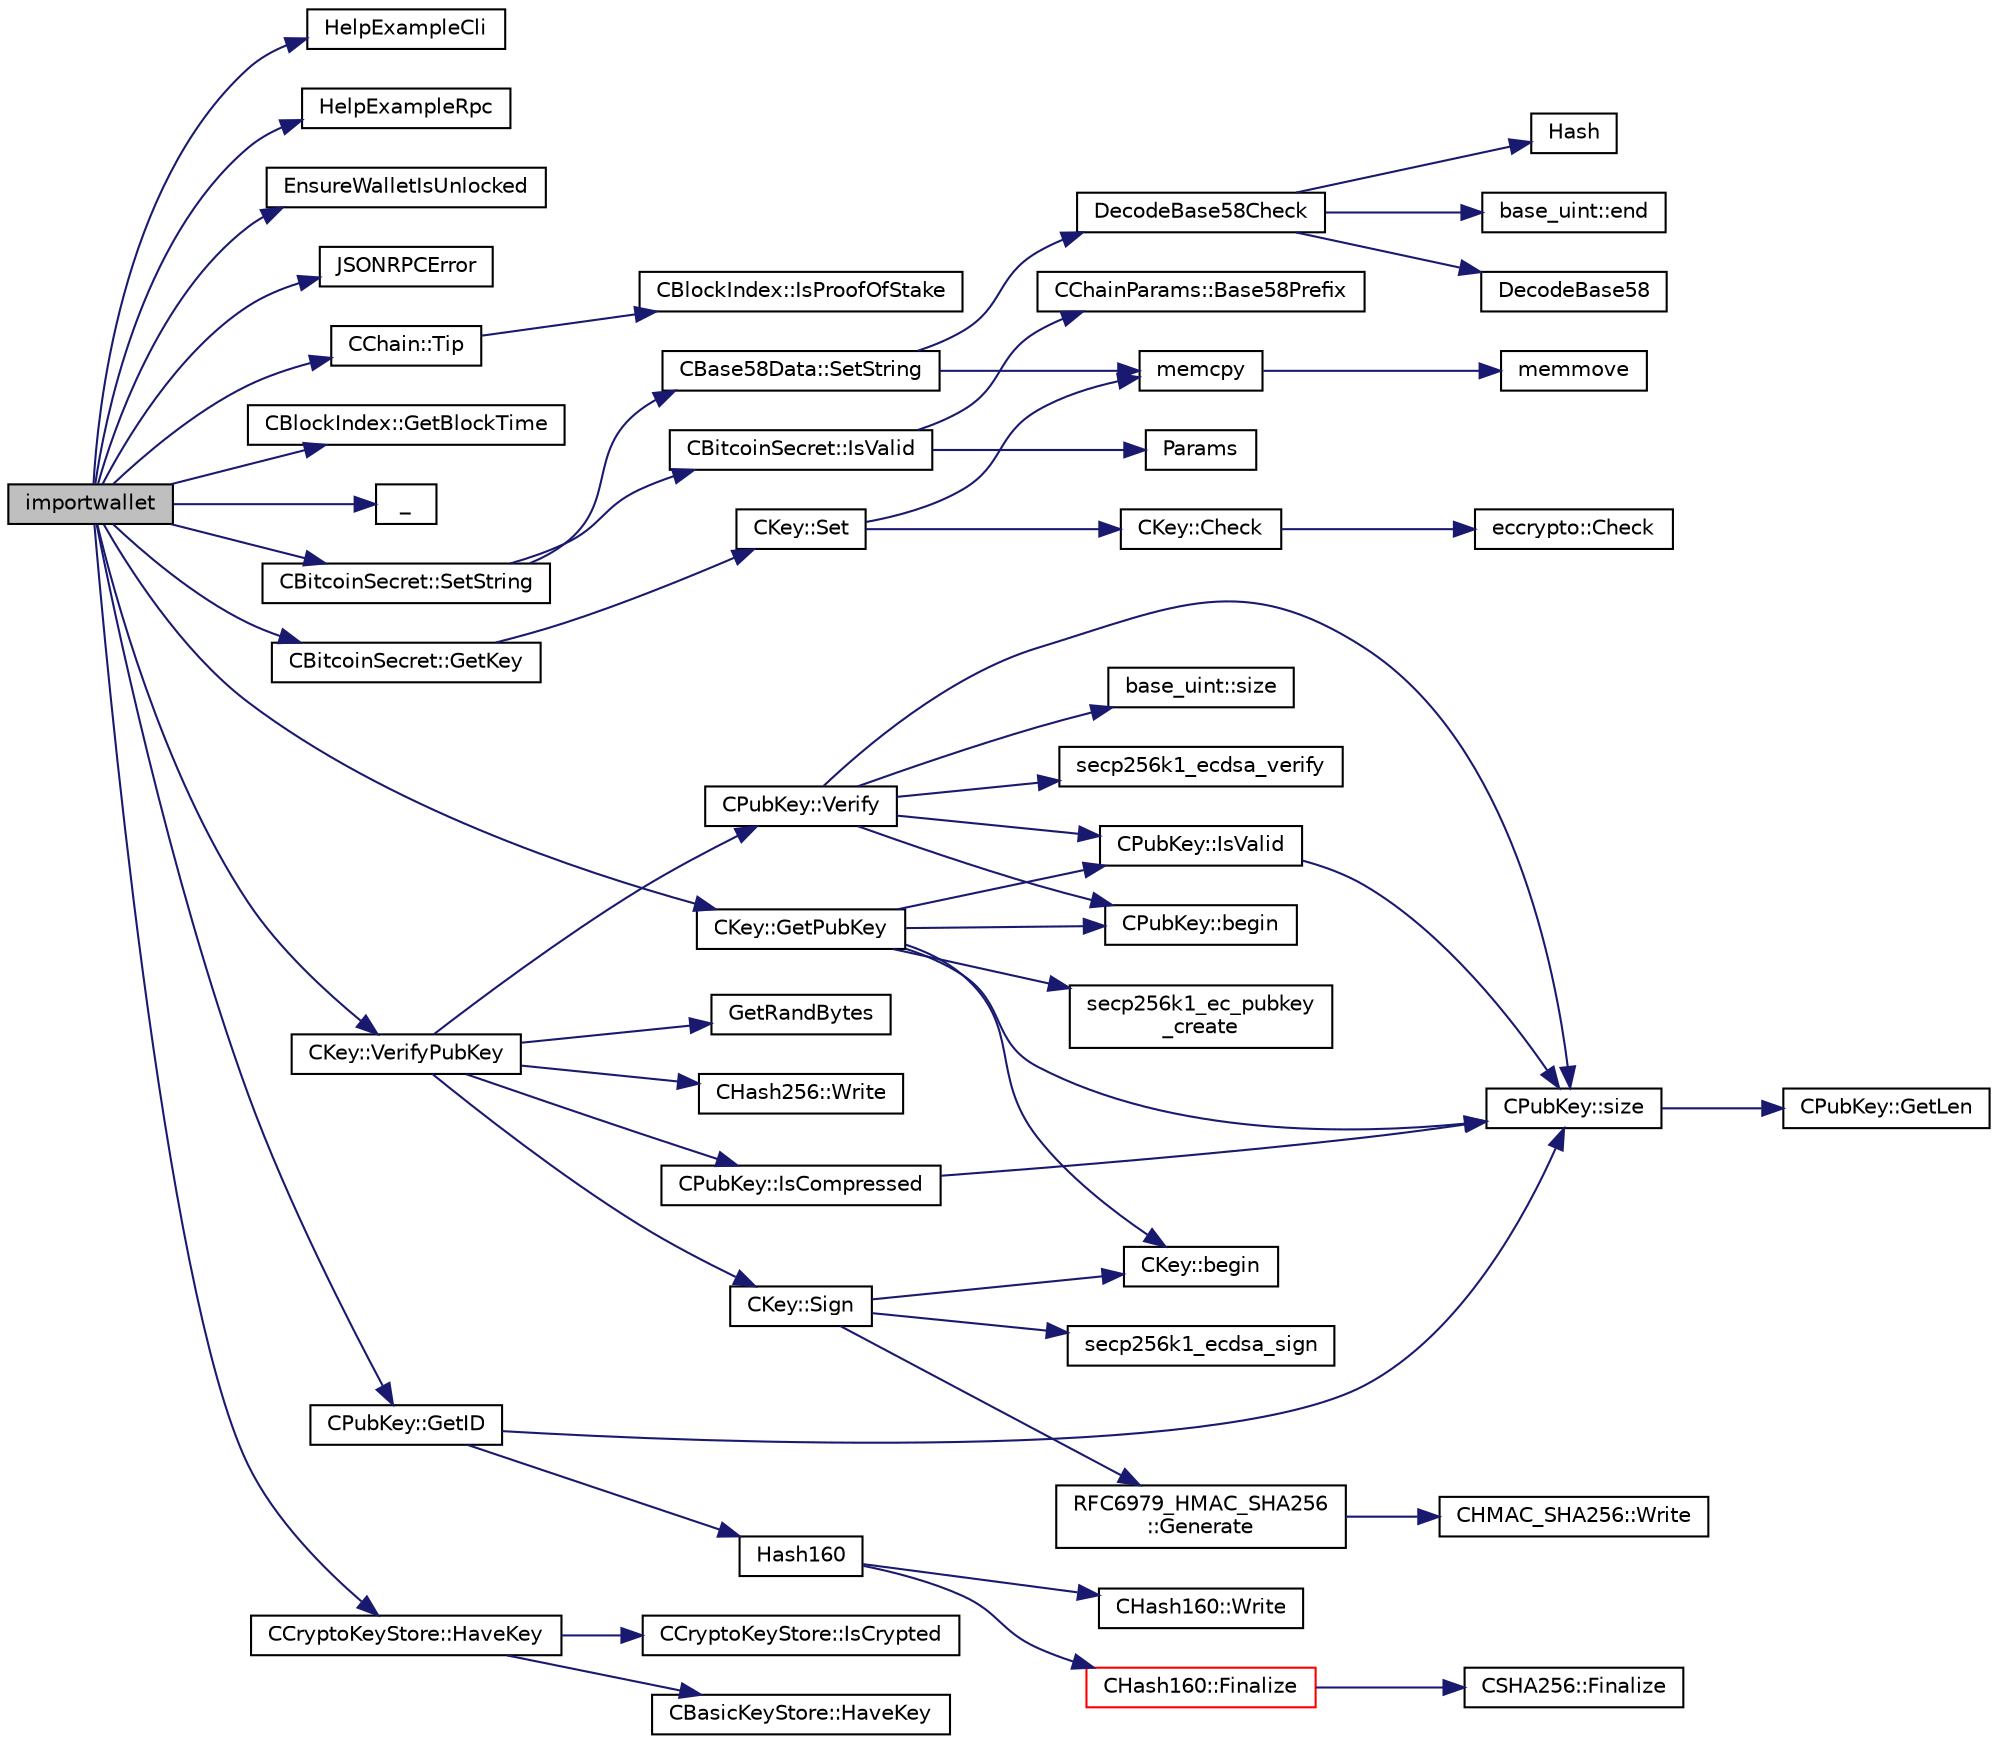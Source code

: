 digraph "importwallet"
{
  edge [fontname="Helvetica",fontsize="10",labelfontname="Helvetica",labelfontsize="10"];
  node [fontname="Helvetica",fontsize="10",shape=record];
  rankdir="LR";
  Node303 [label="importwallet",height=0.2,width=0.4,color="black", fillcolor="grey75", style="filled", fontcolor="black"];
  Node303 -> Node304 [color="midnightblue",fontsize="10",style="solid",fontname="Helvetica"];
  Node304 [label="HelpExampleCli",height=0.2,width=0.4,color="black", fillcolor="white", style="filled",URL="$rpcserver_8cpp.html#ac01ac6eab5467567ed0da106814e04ec"];
  Node303 -> Node305 [color="midnightblue",fontsize="10",style="solid",fontname="Helvetica"];
  Node305 [label="HelpExampleRpc",height=0.2,width=0.4,color="black", fillcolor="white", style="filled",URL="$rpcserver_8cpp.html#a06ea60e24e5a1053a14a11b1009bf9ef"];
  Node303 -> Node306 [color="midnightblue",fontsize="10",style="solid",fontname="Helvetica"];
  Node306 [label="EnsureWalletIsUnlocked",height=0.2,width=0.4,color="black", fillcolor="white", style="filled",URL="$rpcdump_8cpp.html#a8f837f6d506b9719cef93188db00fd3c"];
  Node303 -> Node307 [color="midnightblue",fontsize="10",style="solid",fontname="Helvetica"];
  Node307 [label="JSONRPCError",height=0.2,width=0.4,color="black", fillcolor="white", style="filled",URL="$rpcprotocol_8cpp.html#a17b1bb111ab339efc951929834766039"];
  Node303 -> Node308 [color="midnightblue",fontsize="10",style="solid",fontname="Helvetica"];
  Node308 [label="CChain::Tip",height=0.2,width=0.4,color="black", fillcolor="white", style="filled",URL="$class_c_chain.html#a40ccefec14f8f3195c08c827af8cf412",tooltip="Returns the index entry for the tip of this chain, or NULL if none. "];
  Node308 -> Node309 [color="midnightblue",fontsize="10",style="solid",fontname="Helvetica"];
  Node309 [label="CBlockIndex::IsProofOfStake",height=0.2,width=0.4,color="black", fillcolor="white", style="filled",URL="$class_c_block_index.html#a2438a891e9d43821c0d99e1bdac56fde"];
  Node303 -> Node310 [color="midnightblue",fontsize="10",style="solid",fontname="Helvetica"];
  Node310 [label="CBlockIndex::GetBlockTime",height=0.2,width=0.4,color="black", fillcolor="white", style="filled",URL="$class_c_block_index.html#a9fe0d4463c07c466f66252e8eec25f5c"];
  Node303 -> Node311 [color="midnightblue",fontsize="10",style="solid",fontname="Helvetica"];
  Node311 [label="_",height=0.2,width=0.4,color="black", fillcolor="white", style="filled",URL="$ui__interface_8h.html#aad133bb6103b53cebf03fd01e2f11ba1",tooltip="Translation function: Call Translate signal on UI interface, which returns a boost::optional result..."];
  Node303 -> Node312 [color="midnightblue",fontsize="10",style="solid",fontname="Helvetica"];
  Node312 [label="CBitcoinSecret::SetString",height=0.2,width=0.4,color="black", fillcolor="white", style="filled",URL="$class_c_bitcoin_secret.html#a6a8aff02f66099f33f573ad3e6375bb1"];
  Node312 -> Node313 [color="midnightblue",fontsize="10",style="solid",fontname="Helvetica"];
  Node313 [label="CBase58Data::SetString",height=0.2,width=0.4,color="black", fillcolor="white", style="filled",URL="$class_c_base58_data.html#a250fa3bc97d03c7d87de5485c8b49b57"];
  Node313 -> Node314 [color="midnightblue",fontsize="10",style="solid",fontname="Helvetica"];
  Node314 [label="DecodeBase58Check",height=0.2,width=0.4,color="black", fillcolor="white", style="filled",URL="$base58_8cpp.html#ae2dc7ad63e243509e0871ec4a5890678",tooltip="Decode a base58-encoded string (psz) that includes a checksum into a byte vector (vchRet), return true if decoding is successful. "];
  Node314 -> Node315 [color="midnightblue",fontsize="10",style="solid",fontname="Helvetica"];
  Node315 [label="DecodeBase58",height=0.2,width=0.4,color="black", fillcolor="white", style="filled",URL="$base58_8cpp.html#a0f74d1d6e7e982cad4b0e538acea4538",tooltip="Decode a base58-encoded string (psz) into a byte vector (vchRet). "];
  Node314 -> Node316 [color="midnightblue",fontsize="10",style="solid",fontname="Helvetica"];
  Node316 [label="Hash",height=0.2,width=0.4,color="black", fillcolor="white", style="filled",URL="$hash_8h.html#a12c5e981d7f5f2850027fd5e932eff61",tooltip="Compute the 256-bit hash of a std::string. "];
  Node314 -> Node317 [color="midnightblue",fontsize="10",style="solid",fontname="Helvetica"];
  Node317 [label="base_uint::end",height=0.2,width=0.4,color="black", fillcolor="white", style="filled",URL="$classbase__uint.html#a76539ef6be800bc02e4038f457a4f74a"];
  Node313 -> Node318 [color="midnightblue",fontsize="10",style="solid",fontname="Helvetica"];
  Node318 [label="memcpy",height=0.2,width=0.4,color="black", fillcolor="white", style="filled",URL="$glibc__compat_8cpp.html#a0f46826ab0466591e136db24394923cf"];
  Node318 -> Node319 [color="midnightblue",fontsize="10",style="solid",fontname="Helvetica"];
  Node319 [label="memmove",height=0.2,width=0.4,color="black", fillcolor="white", style="filled",URL="$glibc__compat_8cpp.html#a9778d49e9029dd75bc53ecbbf9f5e9a1"];
  Node312 -> Node320 [color="midnightblue",fontsize="10",style="solid",fontname="Helvetica"];
  Node320 [label="CBitcoinSecret::IsValid",height=0.2,width=0.4,color="black", fillcolor="white", style="filled",URL="$class_c_bitcoin_secret.html#a2a93fa8a09826ff63498cb3e4370c154"];
  Node320 -> Node321 [color="midnightblue",fontsize="10",style="solid",fontname="Helvetica"];
  Node321 [label="Params",height=0.2,width=0.4,color="black", fillcolor="white", style="filled",URL="$chainparams_8cpp.html#ace5c5b706d71a324a417dd2db394fd4a",tooltip="Return the currently selected parameters. "];
  Node320 -> Node322 [color="midnightblue",fontsize="10",style="solid",fontname="Helvetica"];
  Node322 [label="CChainParams::Base58Prefix",height=0.2,width=0.4,color="black", fillcolor="white", style="filled",URL="$class_c_chain_params.html#a103c58eca4a26a71201882b3ed6c4cb4"];
  Node303 -> Node323 [color="midnightblue",fontsize="10",style="solid",fontname="Helvetica"];
  Node323 [label="CBitcoinSecret::GetKey",height=0.2,width=0.4,color="black", fillcolor="white", style="filled",URL="$class_c_bitcoin_secret.html#a4d6bf559d092e6d47f8001c7171096df"];
  Node323 -> Node324 [color="midnightblue",fontsize="10",style="solid",fontname="Helvetica"];
  Node324 [label="CKey::Set",height=0.2,width=0.4,color="black", fillcolor="white", style="filled",URL="$class_c_key.html#aaa13d5f08456bba094210c5eeabf64c8",tooltip="Initialize using begin and end iterators to byte data. "];
  Node324 -> Node325 [color="midnightblue",fontsize="10",style="solid",fontname="Helvetica"];
  Node325 [label="CKey::Check",height=0.2,width=0.4,color="black", fillcolor="white", style="filled",URL="$class_c_key.html#acec869bc75fa8f4d619ab025d367a97c",tooltip="Check whether the 32-byte array pointed to be vch is valid keydata. "];
  Node325 -> Node326 [color="midnightblue",fontsize="10",style="solid",fontname="Helvetica"];
  Node326 [label="eccrypto::Check",height=0.2,width=0.4,color="black", fillcolor="white", style="filled",URL="$namespaceeccrypto.html#a231bdcb32521375b68fbdaf0d952cfd0"];
  Node324 -> Node318 [color="midnightblue",fontsize="10",style="solid",fontname="Helvetica"];
  Node303 -> Node327 [color="midnightblue",fontsize="10",style="solid",fontname="Helvetica"];
  Node327 [label="CKey::GetPubKey",height=0.2,width=0.4,color="black", fillcolor="white", style="filled",URL="$class_c_key.html#aa1085c59603a62db6ec776300f250337",tooltip="Compute the public key from a private key. "];
  Node327 -> Node328 [color="midnightblue",fontsize="10",style="solid",fontname="Helvetica"];
  Node328 [label="secp256k1_ec_pubkey\l_create",height=0.2,width=0.4,color="black", fillcolor="white", style="filled",URL="$secp256k1_8h.html#a22e1ef593e0d06d40b4f233e91447aa3",tooltip="Compute the public key for a secret key. "];
  Node327 -> Node329 [color="midnightblue",fontsize="10",style="solid",fontname="Helvetica"];
  Node329 [label="CPubKey::begin",height=0.2,width=0.4,color="black", fillcolor="white", style="filled",URL="$class_c_pub_key.html#a859ab9909d68092d6d4fc739237ab358"];
  Node327 -> Node330 [color="midnightblue",fontsize="10",style="solid",fontname="Helvetica"];
  Node330 [label="CKey::begin",height=0.2,width=0.4,color="black", fillcolor="white", style="filled",URL="$class_c_key.html#ab8dee0ad9d933304a22284ee40040847"];
  Node327 -> Node331 [color="midnightblue",fontsize="10",style="solid",fontname="Helvetica"];
  Node331 [label="CPubKey::size",height=0.2,width=0.4,color="black", fillcolor="white", style="filled",URL="$class_c_pub_key.html#a6bb28fcf0a5f799c69f5b7269363b309",tooltip="Simple read-only vector-like interface to the pubkey data. "];
  Node331 -> Node332 [color="midnightblue",fontsize="10",style="solid",fontname="Helvetica"];
  Node332 [label="CPubKey::GetLen",height=0.2,width=0.4,color="black", fillcolor="white", style="filled",URL="$class_c_pub_key.html#a7dc71b3f037c84268dc22de97d7b65fb",tooltip="Compute the length of a pubkey with a given first byte. "];
  Node327 -> Node333 [color="midnightblue",fontsize="10",style="solid",fontname="Helvetica"];
  Node333 [label="CPubKey::IsValid",height=0.2,width=0.4,color="black", fillcolor="white", style="filled",URL="$class_c_pub_key.html#a4fa94293cf8577fd039b9a133f6c7f30"];
  Node333 -> Node331 [color="midnightblue",fontsize="10",style="solid",fontname="Helvetica"];
  Node303 -> Node334 [color="midnightblue",fontsize="10",style="solid",fontname="Helvetica"];
  Node334 [label="CKey::VerifyPubKey",height=0.2,width=0.4,color="black", fillcolor="white", style="filled",URL="$class_c_key.html#ac53425b8d0f89067bce781c485101b20",tooltip="Verify thoroughly whether a private key and a public key match. "];
  Node334 -> Node335 [color="midnightblue",fontsize="10",style="solid",fontname="Helvetica"];
  Node335 [label="CPubKey::IsCompressed",height=0.2,width=0.4,color="black", fillcolor="white", style="filled",URL="$class_c_pub_key.html#a25f8b70340ad20ddab0f80ec4cee9396",tooltip="Check whether this is a compressed public key. "];
  Node335 -> Node331 [color="midnightblue",fontsize="10",style="solid",fontname="Helvetica"];
  Node334 -> Node336 [color="midnightblue",fontsize="10",style="solid",fontname="Helvetica"];
  Node336 [label="GetRandBytes",height=0.2,width=0.4,color="black", fillcolor="white", style="filled",URL="$random_8cpp.html#ada0c29949c4d1ac0cc027d93c4771423",tooltip="Functions to gather random data via the OpenSSL PRNG. "];
  Node334 -> Node337 [color="midnightblue",fontsize="10",style="solid",fontname="Helvetica"];
  Node337 [label="CHash256::Write",height=0.2,width=0.4,color="black", fillcolor="white", style="filled",URL="$class_c_hash256.html#a9cc25033c6435cb28e2e8e377c949a7a"];
  Node334 -> Node338 [color="midnightblue",fontsize="10",style="solid",fontname="Helvetica"];
  Node338 [label="CKey::Sign",height=0.2,width=0.4,color="black", fillcolor="white", style="filled",URL="$class_c_key.html#aa9b184a4a71d3e1a40aab360cf68e86c",tooltip="Create a DER-serialized signature. "];
  Node338 -> Node330 [color="midnightblue",fontsize="10",style="solid",fontname="Helvetica"];
  Node338 -> Node339 [color="midnightblue",fontsize="10",style="solid",fontname="Helvetica"];
  Node339 [label="RFC6979_HMAC_SHA256\l::Generate",height=0.2,width=0.4,color="black", fillcolor="white", style="filled",URL="$class_r_f_c6979___h_m_a_c___s_h_a256.html#a9f841d552097f528631538e9939e0f70",tooltip="Generate a byte array. "];
  Node339 -> Node340 [color="midnightblue",fontsize="10",style="solid",fontname="Helvetica"];
  Node340 [label="CHMAC_SHA256::Write",height=0.2,width=0.4,color="black", fillcolor="white", style="filled",URL="$class_c_h_m_a_c___s_h_a256.html#a24ac9cf00e60d8028ab79df4aed984ff"];
  Node338 -> Node341 [color="midnightblue",fontsize="10",style="solid",fontname="Helvetica"];
  Node341 [label="secp256k1_ecdsa_sign",height=0.2,width=0.4,color="black", fillcolor="white", style="filled",URL="$secp256k1_8h.html#a404cd9e314fed41b71233ff8beb4703f",tooltip="Create an ECDSA signature. "];
  Node334 -> Node342 [color="midnightblue",fontsize="10",style="solid",fontname="Helvetica"];
  Node342 [label="CPubKey::Verify",height=0.2,width=0.4,color="black", fillcolor="white", style="filled",URL="$class_c_pub_key.html#a5b3fef213b227394ca9d0a1e3baa957e",tooltip="Verify a DER signature (~72 bytes). "];
  Node342 -> Node333 [color="midnightblue",fontsize="10",style="solid",fontname="Helvetica"];
  Node342 -> Node343 [color="midnightblue",fontsize="10",style="solid",fontname="Helvetica"];
  Node343 [label="secp256k1_ecdsa_verify",height=0.2,width=0.4,color="black", fillcolor="white", style="filled",URL="$secp256k1_8h.html#a036c40da27ed92a1054da4226660127a",tooltip="Verify an ECDSA signature. "];
  Node342 -> Node344 [color="midnightblue",fontsize="10",style="solid",fontname="Helvetica"];
  Node344 [label="base_uint::size",height=0.2,width=0.4,color="black", fillcolor="white", style="filled",URL="$classbase__uint.html#a1f49b034e686269601ea89b0319b8004"];
  Node342 -> Node329 [color="midnightblue",fontsize="10",style="solid",fontname="Helvetica"];
  Node342 -> Node331 [color="midnightblue",fontsize="10",style="solid",fontname="Helvetica"];
  Node303 -> Node345 [color="midnightblue",fontsize="10",style="solid",fontname="Helvetica"];
  Node345 [label="CPubKey::GetID",height=0.2,width=0.4,color="black", fillcolor="white", style="filled",URL="$class_c_pub_key.html#a2675f7e6f72eff68e7a5227289feb021",tooltip="Get the KeyID of this public key (hash of its serialization) "];
  Node345 -> Node346 [color="midnightblue",fontsize="10",style="solid",fontname="Helvetica"];
  Node346 [label="Hash160",height=0.2,width=0.4,color="black", fillcolor="white", style="filled",URL="$hash_8h.html#a4490f70ddae16e9e48460a0416a48a6b",tooltip="Compute the 160-bit hash an object. "];
  Node346 -> Node347 [color="midnightblue",fontsize="10",style="solid",fontname="Helvetica"];
  Node347 [label="CHash160::Write",height=0.2,width=0.4,color="black", fillcolor="white", style="filled",URL="$class_c_hash160.html#af56cdd9443013eb68b246aa8450217f2"];
  Node346 -> Node348 [color="midnightblue",fontsize="10",style="solid",fontname="Helvetica"];
  Node348 [label="CHash160::Finalize",height=0.2,width=0.4,color="red", fillcolor="white", style="filled",URL="$class_c_hash160.html#a9bb08e1772002ae1a5d85017ba7952ee"];
  Node348 -> Node349 [color="midnightblue",fontsize="10",style="solid",fontname="Helvetica"];
  Node349 [label="CSHA256::Finalize",height=0.2,width=0.4,color="black", fillcolor="white", style="filled",URL="$class_c_s_h_a256.html#a4259230be0caefa590bc324fc12b9b90"];
  Node345 -> Node331 [color="midnightblue",fontsize="10",style="solid",fontname="Helvetica"];
  Node303 -> Node352 [color="midnightblue",fontsize="10",style="solid",fontname="Helvetica"];
  Node352 [label="CCryptoKeyStore::HaveKey",height=0.2,width=0.4,color="black", fillcolor="white", style="filled",URL="$class_c_crypto_key_store.html#a6c115cf1fc4129b43c8846b3d51d8ff5",tooltip="Check whether a key corresponding to a given address is present in the store. "];
  Node352 -> Node353 [color="midnightblue",fontsize="10",style="solid",fontname="Helvetica"];
  Node353 [label="CCryptoKeyStore::IsCrypted",height=0.2,width=0.4,color="black", fillcolor="white", style="filled",URL="$class_c_crypto_key_store.html#acc8fed44366c98fb481333ca6e867088"];
  Node352 -> Node354 [color="midnightblue",fontsize="10",style="solid",fontname="Helvetica"];
  Node354 [label="CBasicKeyStore::HaveKey",height=0.2,width=0.4,color="black", fillcolor="white", style="filled",URL="$class_c_basic_key_store.html#afc99762e3e58f93e198d85ecfdf5804a",tooltip="Check whether a key corresponding to a given address is present in the store. "];
}
